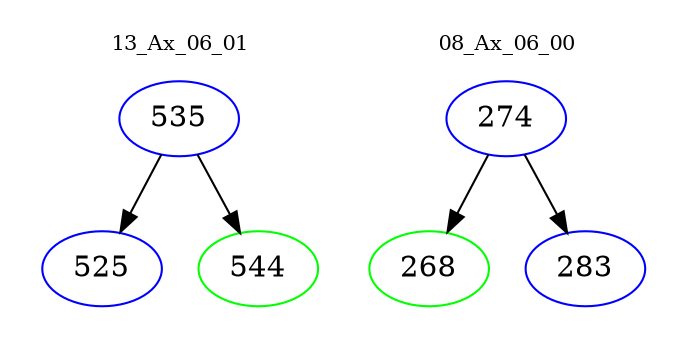 digraph{
subgraph cluster_0 {
color = white
label = "13_Ax_06_01";
fontsize=10;
T0_535 [label="535", color="blue"]
T0_535 -> T0_525 [color="black"]
T0_525 [label="525", color="blue"]
T0_535 -> T0_544 [color="black"]
T0_544 [label="544", color="green"]
}
subgraph cluster_1 {
color = white
label = "08_Ax_06_00";
fontsize=10;
T1_274 [label="274", color="blue"]
T1_274 -> T1_268 [color="black"]
T1_268 [label="268", color="green"]
T1_274 -> T1_283 [color="black"]
T1_283 [label="283", color="blue"]
}
}
